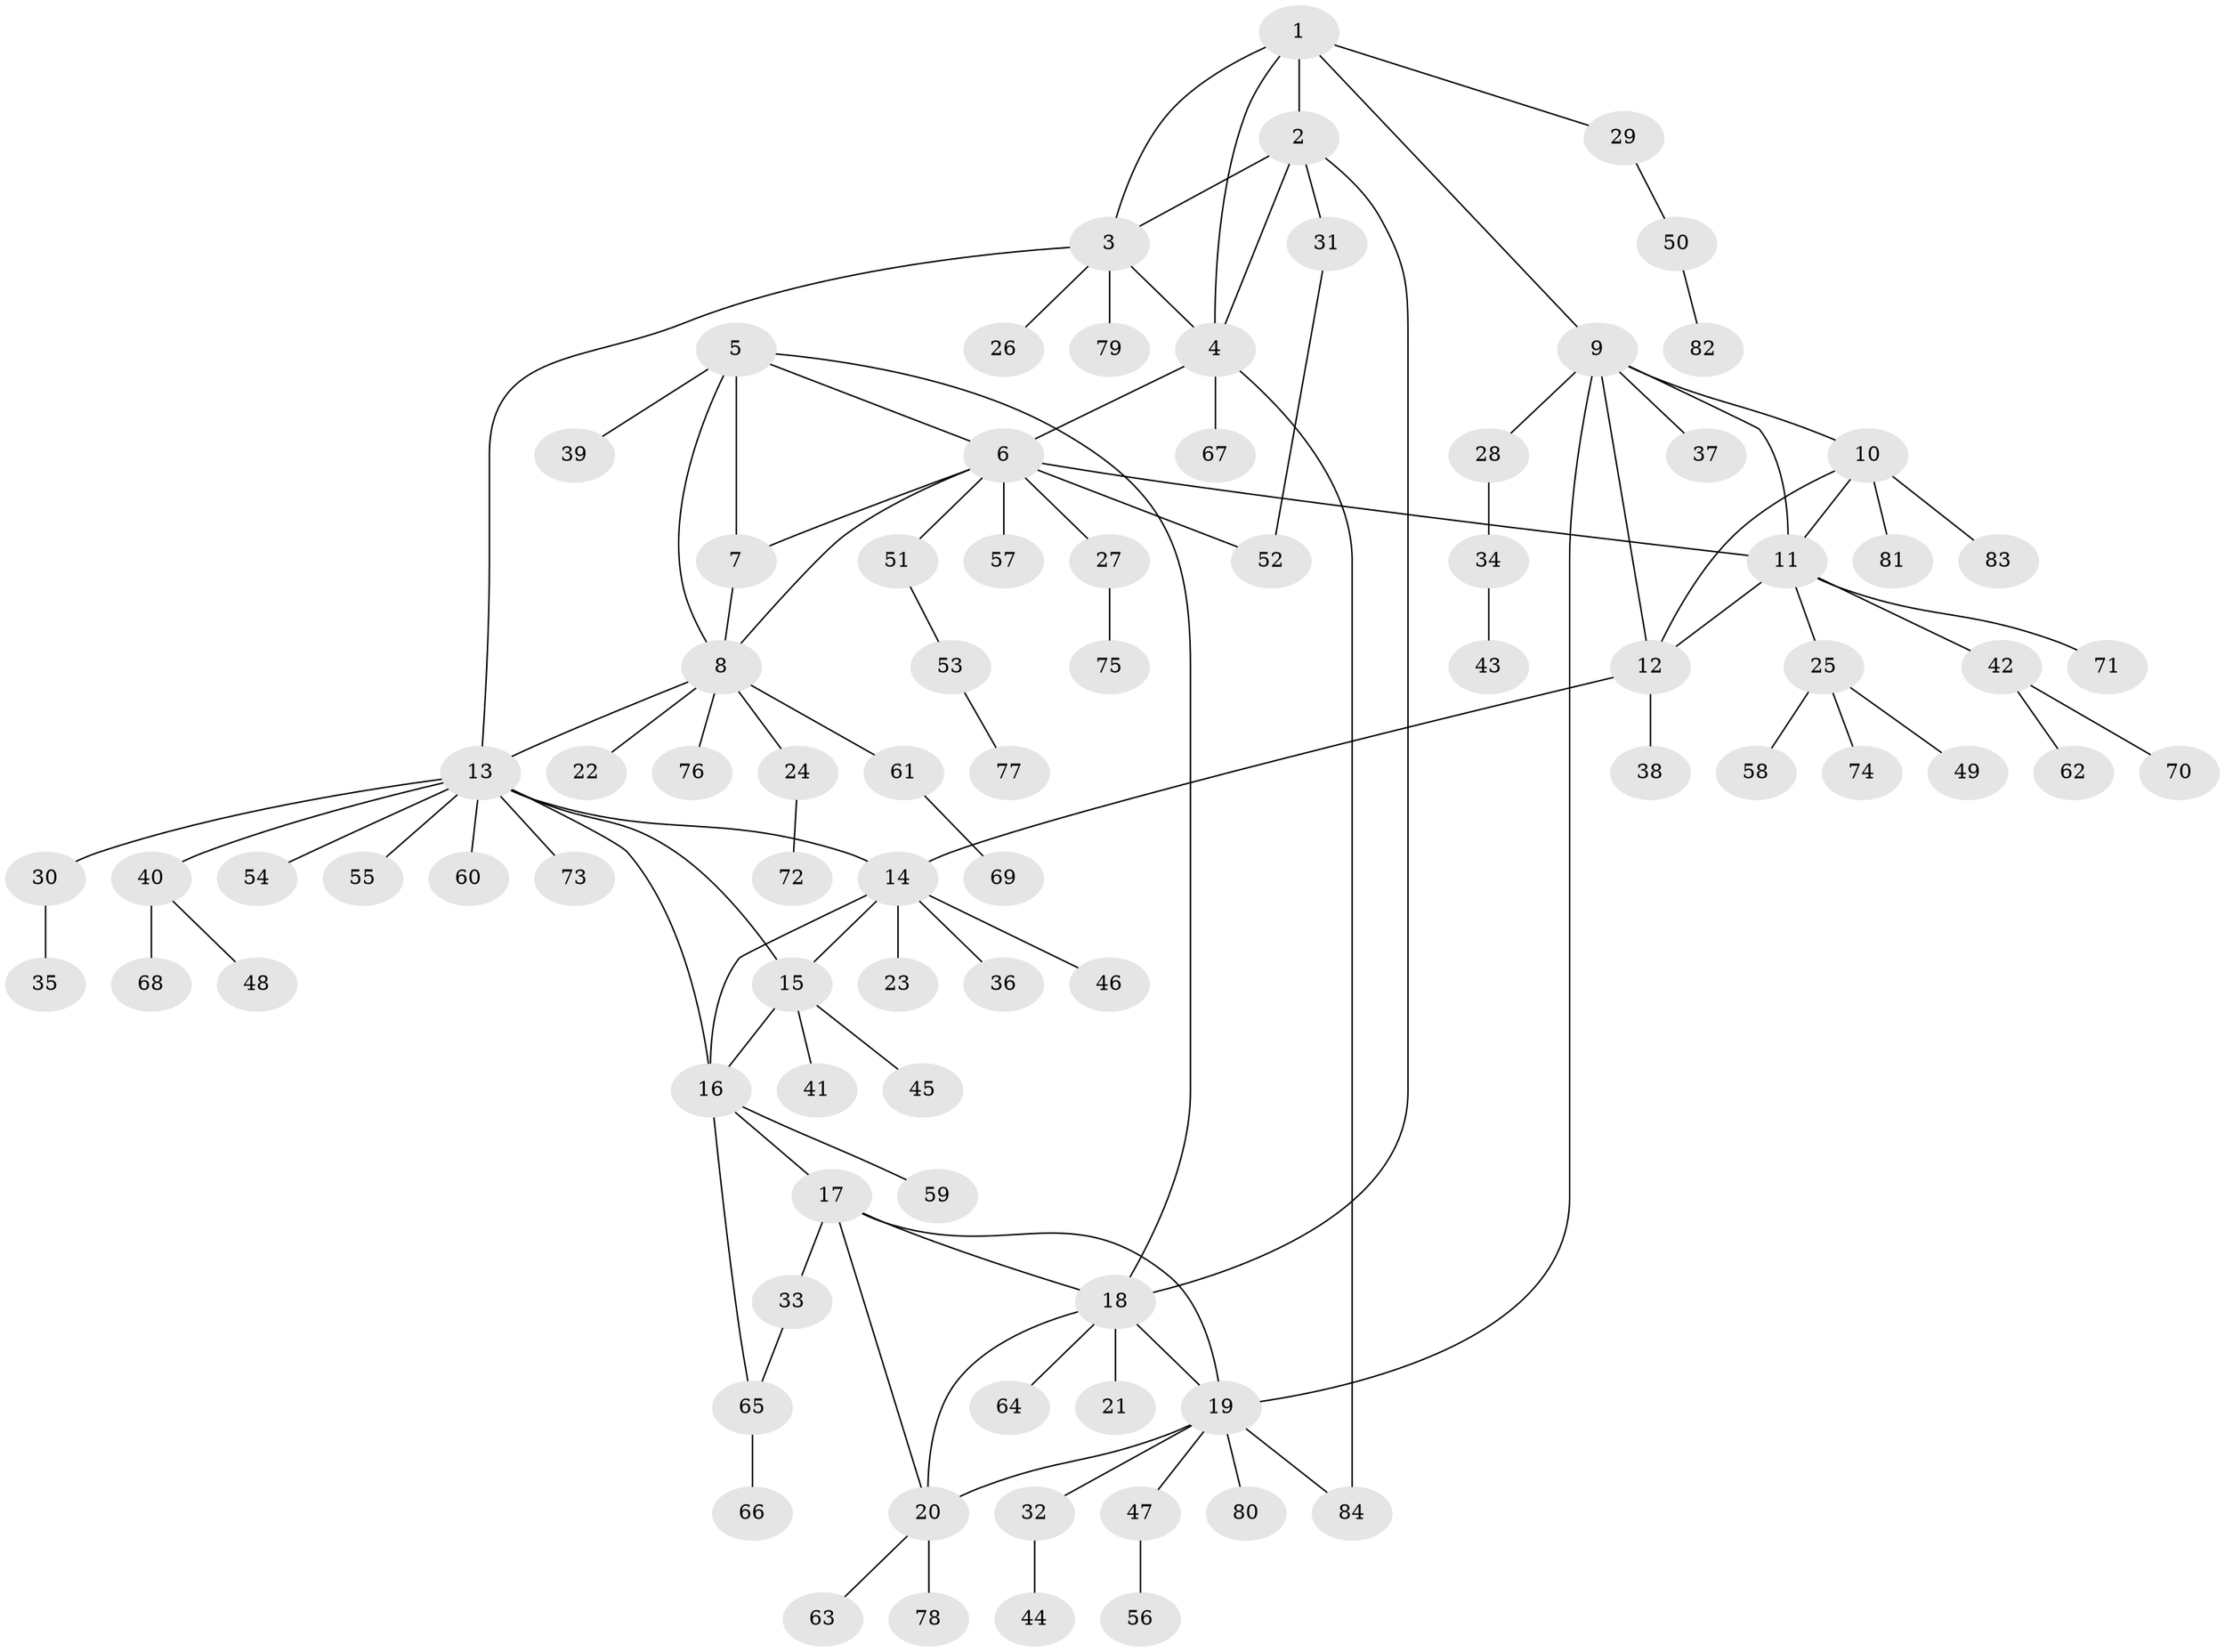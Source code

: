 // Generated by graph-tools (version 1.1) at 2025/11/02/27/25 16:11:37]
// undirected, 84 vertices, 107 edges
graph export_dot {
graph [start="1"]
  node [color=gray90,style=filled];
  1;
  2;
  3;
  4;
  5;
  6;
  7;
  8;
  9;
  10;
  11;
  12;
  13;
  14;
  15;
  16;
  17;
  18;
  19;
  20;
  21;
  22;
  23;
  24;
  25;
  26;
  27;
  28;
  29;
  30;
  31;
  32;
  33;
  34;
  35;
  36;
  37;
  38;
  39;
  40;
  41;
  42;
  43;
  44;
  45;
  46;
  47;
  48;
  49;
  50;
  51;
  52;
  53;
  54;
  55;
  56;
  57;
  58;
  59;
  60;
  61;
  62;
  63;
  64;
  65;
  66;
  67;
  68;
  69;
  70;
  71;
  72;
  73;
  74;
  75;
  76;
  77;
  78;
  79;
  80;
  81;
  82;
  83;
  84;
  1 -- 2;
  1 -- 3;
  1 -- 4;
  1 -- 9;
  1 -- 29;
  2 -- 3;
  2 -- 4;
  2 -- 18;
  2 -- 31;
  3 -- 4;
  3 -- 13;
  3 -- 26;
  3 -- 79;
  4 -- 6;
  4 -- 67;
  4 -- 84;
  5 -- 6;
  5 -- 7;
  5 -- 8;
  5 -- 18;
  5 -- 39;
  6 -- 7;
  6 -- 8;
  6 -- 11;
  6 -- 27;
  6 -- 51;
  6 -- 52;
  6 -- 57;
  7 -- 8;
  8 -- 13;
  8 -- 22;
  8 -- 24;
  8 -- 61;
  8 -- 76;
  9 -- 10;
  9 -- 11;
  9 -- 12;
  9 -- 19;
  9 -- 28;
  9 -- 37;
  10 -- 11;
  10 -- 12;
  10 -- 81;
  10 -- 83;
  11 -- 12;
  11 -- 25;
  11 -- 42;
  11 -- 71;
  12 -- 14;
  12 -- 38;
  13 -- 14;
  13 -- 15;
  13 -- 16;
  13 -- 30;
  13 -- 40;
  13 -- 54;
  13 -- 55;
  13 -- 60;
  13 -- 73;
  14 -- 15;
  14 -- 16;
  14 -- 23;
  14 -- 36;
  14 -- 46;
  15 -- 16;
  15 -- 41;
  15 -- 45;
  16 -- 17;
  16 -- 59;
  16 -- 65;
  17 -- 18;
  17 -- 19;
  17 -- 20;
  17 -- 33;
  18 -- 19;
  18 -- 20;
  18 -- 21;
  18 -- 64;
  19 -- 20;
  19 -- 32;
  19 -- 47;
  19 -- 80;
  19 -- 84;
  20 -- 63;
  20 -- 78;
  24 -- 72;
  25 -- 49;
  25 -- 58;
  25 -- 74;
  27 -- 75;
  28 -- 34;
  29 -- 50;
  30 -- 35;
  31 -- 52;
  32 -- 44;
  33 -- 65;
  34 -- 43;
  40 -- 48;
  40 -- 68;
  42 -- 62;
  42 -- 70;
  47 -- 56;
  50 -- 82;
  51 -- 53;
  53 -- 77;
  61 -- 69;
  65 -- 66;
}
